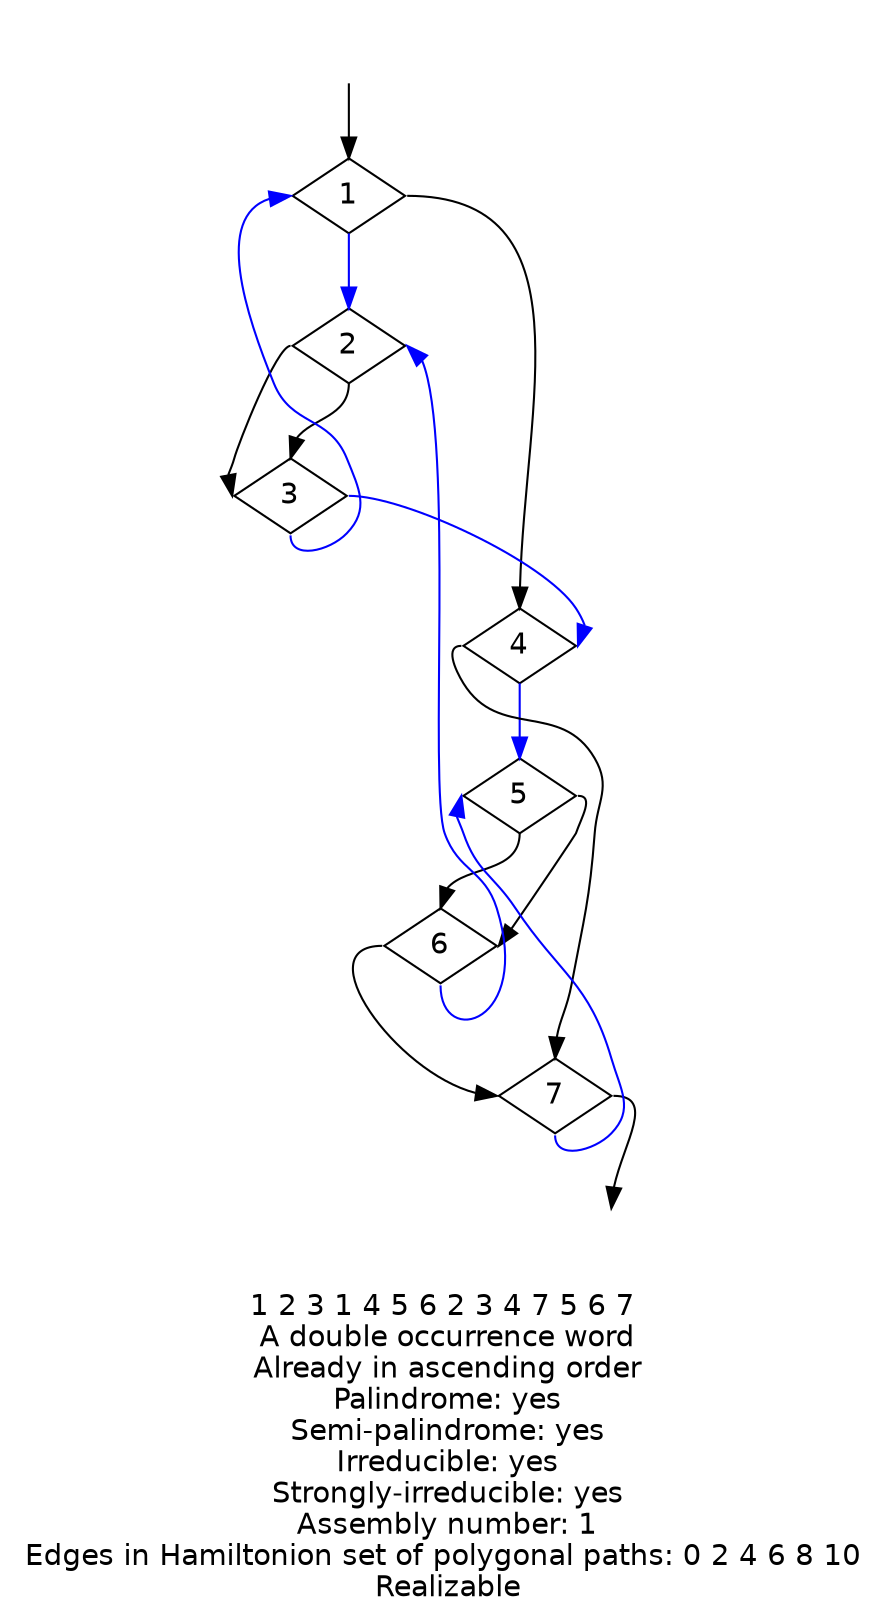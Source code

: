 digraph {
fontname="Helvetica"
node [fontname="Helvetica"]
node [shape=diamond]
label="1 2 3 1 4 5 6 2 3 4 7 5 6 7 \nA double occurrence word\nAlready in ascending order\nPalindrome: yes\nSemi-palindrome: yes\nIrreducible: yes\nStrongly-irreducible: yes\nAssembly number: 1\nEdges in Hamiltonion set of polygonal paths: 0 2 4 6 8 10 \nRealizable\n"
a [style="invis"]
b [style="invis"]
a:s -> 1:n
1:s -> 2:n [color="blue"]
2:s -> 3:n
3:s -> 1:w [color="blue"]
1:e -> 4:n
4:s -> 5:n [color="blue"]
5:s -> 6:n
6:s -> 2:e [color="blue"]
2:w -> 3:w
3:e -> 4:e [color="blue"]
4:w -> 7:n
7:s -> 5:w [color="blue"]
5:e -> 6:e
6:w -> 7:w
7:e -> b:n
}
